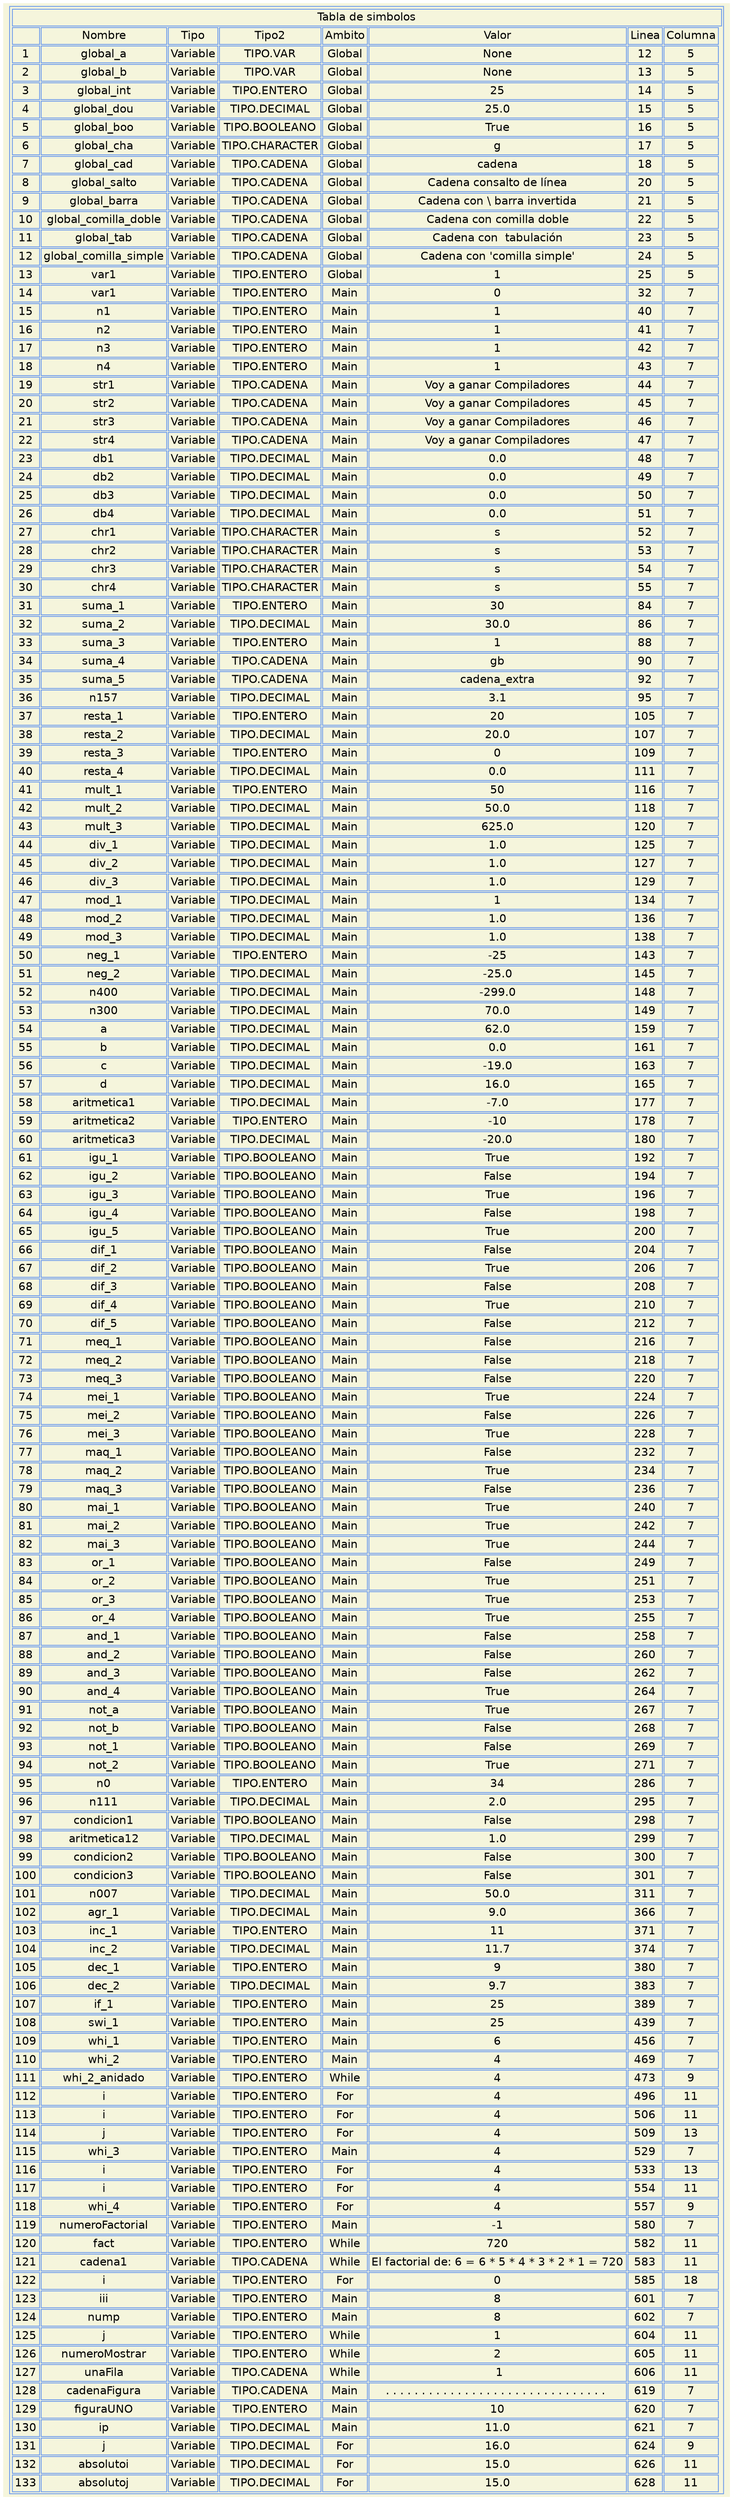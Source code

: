 digraph simbolos {
tbl [
 shape = plaintext, color=cornflowerblue,fillcolor=beige, style=filled,fontname = "helvetica"
label=<
<table  >
<tr> <td colspan='10'>Tabla de simbolos</td> </tr> 
<tr> <td> </td> <td>Nombre</td> <td>Tipo</td> <td>Tipo2</td> <td>Ambito</td> <td>Valor</td> <td>Linea</td> <td>Columna</td> </tr> 
<tr> <td>1</td> <td>global_a</td> <td>Variable</td> <td>TIPO.VAR</td> <td>Global</td> <td>None</td> <td>12</td> <td>5</td></tr> 
<tr> <td>2</td> <td>global_b</td> <td>Variable</td> <td>TIPO.VAR</td> <td>Global</td> <td>None</td> <td>13</td> <td>5</td></tr> 
<tr> <td>3</td> <td>global_int</td> <td>Variable</td> <td>TIPO.ENTERO</td> <td>Global</td> <td>25</td> <td>14</td> <td>5</td></tr> 
<tr> <td>4</td> <td>global_dou</td> <td>Variable</td> <td>TIPO.DECIMAL</td> <td>Global</td> <td>25.0</td> <td>15</td> <td>5</td></tr> 
<tr> <td>5</td> <td>global_boo</td> <td>Variable</td> <td>TIPO.BOOLEANO</td> <td>Global</td> <td>True</td> <td>16</td> <td>5</td></tr> 
<tr> <td>6</td> <td>global_cha</td> <td>Variable</td> <td>TIPO.CHARACTER</td> <td>Global</td> <td>g</td> <td>17</td> <td>5</td></tr> 
<tr> <td>7</td> <td>global_cad</td> <td>Variable</td> <td>TIPO.CADENA</td> <td>Global</td> <td>cadena</td> <td>18</td> <td>5</td></tr> 
<tr> <td>8</td> <td>global_salto</td> <td>Variable</td> <td>TIPO.CADENA</td> <td>Global</td> <td>Cadena con
salto de línea</td> <td>20</td> <td>5</td></tr> 
<tr> <td>9</td> <td>global_barra</td> <td>Variable</td> <td>TIPO.CADENA</td> <td>Global</td> <td>Cadena con \ barra invertida</td> <td>21</td> <td>5</td></tr> 
<tr> <td>10</td> <td>global_comilla_doble</td> <td>Variable</td> <td>TIPO.CADENA</td> <td>Global</td> <td>Cadena con comilla doble</td> <td>22</td> <td>5</td></tr> 
<tr> <td>11</td> <td>global_tab</td> <td>Variable</td> <td>TIPO.CADENA</td> <td>Global</td> <td>Cadena con 	 tabulación</td> <td>23</td> <td>5</td></tr> 
<tr> <td>12</td> <td>global_comilla_simple</td> <td>Variable</td> <td>TIPO.CADENA</td> <td>Global</td> <td>Cadena con 'comilla simple'</td> <td>24</td> <td>5</td></tr> 
<tr> <td>13</td> <td>var1</td> <td>Variable</td> <td>TIPO.ENTERO</td> <td>Global</td> <td>1</td> <td>25</td> <td>5</td></tr> 
<tr> <td>14</td> <td>var1</td> <td>Variable</td> <td>TIPO.ENTERO</td> <td>Main</td> <td>0</td> <td>32</td> <td>7</td></tr> 
<tr> <td>15</td> <td>n1</td> <td>Variable</td> <td>TIPO.ENTERO</td> <td>Main</td> <td>1</td> <td>40</td> <td>7</td></tr> 
<tr> <td>16</td> <td>n2</td> <td>Variable</td> <td>TIPO.ENTERO</td> <td>Main</td> <td>1</td> <td>41</td> <td>7</td></tr> 
<tr> <td>17</td> <td>n3</td> <td>Variable</td> <td>TIPO.ENTERO</td> <td>Main</td> <td>1</td> <td>42</td> <td>7</td></tr> 
<tr> <td>18</td> <td>n4</td> <td>Variable</td> <td>TIPO.ENTERO</td> <td>Main</td> <td>1</td> <td>43</td> <td>7</td></tr> 
<tr> <td>19</td> <td>str1</td> <td>Variable</td> <td>TIPO.CADENA</td> <td>Main</td> <td>Voy a ganar Compiladores</td> <td>44</td> <td>7</td></tr> 
<tr> <td>20</td> <td>str2</td> <td>Variable</td> <td>TIPO.CADENA</td> <td>Main</td> <td>Voy a ganar Compiladores</td> <td>45</td> <td>7</td></tr> 
<tr> <td>21</td> <td>str3</td> <td>Variable</td> <td>TIPO.CADENA</td> <td>Main</td> <td>Voy a ganar Compiladores</td> <td>46</td> <td>7</td></tr> 
<tr> <td>22</td> <td>str4</td> <td>Variable</td> <td>TIPO.CADENA</td> <td>Main</td> <td>Voy a ganar Compiladores</td> <td>47</td> <td>7</td></tr> 
<tr> <td>23</td> <td>db1</td> <td>Variable</td> <td>TIPO.DECIMAL</td> <td>Main</td> <td>0.0</td> <td>48</td> <td>7</td></tr> 
<tr> <td>24</td> <td>db2</td> <td>Variable</td> <td>TIPO.DECIMAL</td> <td>Main</td> <td>0.0</td> <td>49</td> <td>7</td></tr> 
<tr> <td>25</td> <td>db3</td> <td>Variable</td> <td>TIPO.DECIMAL</td> <td>Main</td> <td>0.0</td> <td>50</td> <td>7</td></tr> 
<tr> <td>26</td> <td>db4</td> <td>Variable</td> <td>TIPO.DECIMAL</td> <td>Main</td> <td>0.0</td> <td>51</td> <td>7</td></tr> 
<tr> <td>27</td> <td>chr1</td> <td>Variable</td> <td>TIPO.CHARACTER</td> <td>Main</td> <td>s</td> <td>52</td> <td>7</td></tr> 
<tr> <td>28</td> <td>chr2</td> <td>Variable</td> <td>TIPO.CHARACTER</td> <td>Main</td> <td>s</td> <td>53</td> <td>7</td></tr> 
<tr> <td>29</td> <td>chr3</td> <td>Variable</td> <td>TIPO.CHARACTER</td> <td>Main</td> <td>s</td> <td>54</td> <td>7</td></tr> 
<tr> <td>30</td> <td>chr4</td> <td>Variable</td> <td>TIPO.CHARACTER</td> <td>Main</td> <td>s</td> <td>55</td> <td>7</td></tr> 
<tr> <td>31</td> <td>suma_1</td> <td>Variable</td> <td>TIPO.ENTERO</td> <td>Main</td> <td>30</td> <td>84</td> <td>7</td></tr> 
<tr> <td>32</td> <td>suma_2</td> <td>Variable</td> <td>TIPO.DECIMAL</td> <td>Main</td> <td>30.0</td> <td>86</td> <td>7</td></tr> 
<tr> <td>33</td> <td>suma_3</td> <td>Variable</td> <td>TIPO.ENTERO</td> <td>Main</td> <td>1</td> <td>88</td> <td>7</td></tr> 
<tr> <td>34</td> <td>suma_4</td> <td>Variable</td> <td>TIPO.CADENA</td> <td>Main</td> <td>gb</td> <td>90</td> <td>7</td></tr> 
<tr> <td>35</td> <td>suma_5</td> <td>Variable</td> <td>TIPO.CADENA</td> <td>Main</td> <td>cadena_extra</td> <td>92</td> <td>7</td></tr> 
<tr> <td>36</td> <td>n157</td> <td>Variable</td> <td>TIPO.DECIMAL</td> <td>Main</td> <td>3.1</td> <td>95</td> <td>7</td></tr> 
<tr> <td>37</td> <td>resta_1</td> <td>Variable</td> <td>TIPO.ENTERO</td> <td>Main</td> <td>20</td> <td>105</td> <td>7</td></tr> 
<tr> <td>38</td> <td>resta_2</td> <td>Variable</td> <td>TIPO.DECIMAL</td> <td>Main</td> <td>20.0</td> <td>107</td> <td>7</td></tr> 
<tr> <td>39</td> <td>resta_3</td> <td>Variable</td> <td>TIPO.ENTERO</td> <td>Main</td> <td>0</td> <td>109</td> <td>7</td></tr> 
<tr> <td>40</td> <td>resta_4</td> <td>Variable</td> <td>TIPO.DECIMAL</td> <td>Main</td> <td>0.0</td> <td>111</td> <td>7</td></tr> 
<tr> <td>41</td> <td>mult_1</td> <td>Variable</td> <td>TIPO.ENTERO</td> <td>Main</td> <td>50</td> <td>116</td> <td>7</td></tr> 
<tr> <td>42</td> <td>mult_2</td> <td>Variable</td> <td>TIPO.DECIMAL</td> <td>Main</td> <td>50.0</td> <td>118</td> <td>7</td></tr> 
<tr> <td>43</td> <td>mult_3</td> <td>Variable</td> <td>TIPO.DECIMAL</td> <td>Main</td> <td>625.0</td> <td>120</td> <td>7</td></tr> 
<tr> <td>44</td> <td>div_1</td> <td>Variable</td> <td>TIPO.DECIMAL</td> <td>Main</td> <td>1.0</td> <td>125</td> <td>7</td></tr> 
<tr> <td>45</td> <td>div_2</td> <td>Variable</td> <td>TIPO.DECIMAL</td> <td>Main</td> <td>1.0</td> <td>127</td> <td>7</td></tr> 
<tr> <td>46</td> <td>div_3</td> <td>Variable</td> <td>TIPO.DECIMAL</td> <td>Main</td> <td>1.0</td> <td>129</td> <td>7</td></tr> 
<tr> <td>47</td> <td>mod_1</td> <td>Variable</td> <td>TIPO.DECIMAL</td> <td>Main</td> <td>1</td> <td>134</td> <td>7</td></tr> 
<tr> <td>48</td> <td>mod_2</td> <td>Variable</td> <td>TIPO.DECIMAL</td> <td>Main</td> <td>1.0</td> <td>136</td> <td>7</td></tr> 
<tr> <td>49</td> <td>mod_3</td> <td>Variable</td> <td>TIPO.DECIMAL</td> <td>Main</td> <td>1.0</td> <td>138</td> <td>7</td></tr> 
<tr> <td>50</td> <td>neg_1</td> <td>Variable</td> <td>TIPO.ENTERO</td> <td>Main</td> <td>-25</td> <td>143</td> <td>7</td></tr> 
<tr> <td>51</td> <td>neg_2</td> <td>Variable</td> <td>TIPO.DECIMAL</td> <td>Main</td> <td>-25.0</td> <td>145</td> <td>7</td></tr> 
<tr> <td>52</td> <td>n400</td> <td>Variable</td> <td>TIPO.DECIMAL</td> <td>Main</td> <td>-299.0</td> <td>148</td> <td>7</td></tr> 
<tr> <td>53</td> <td>n300</td> <td>Variable</td> <td>TIPO.DECIMAL</td> <td>Main</td> <td>70.0</td> <td>149</td> <td>7</td></tr> 
<tr> <td>54</td> <td>a</td> <td>Variable</td> <td>TIPO.DECIMAL</td> <td>Main</td> <td>62.0</td> <td>159</td> <td>7</td></tr> 
<tr> <td>55</td> <td>b</td> <td>Variable</td> <td>TIPO.DECIMAL</td> <td>Main</td> <td>0.0</td> <td>161</td> <td>7</td></tr> 
<tr> <td>56</td> <td>c</td> <td>Variable</td> <td>TIPO.DECIMAL</td> <td>Main</td> <td>-19.0</td> <td>163</td> <td>7</td></tr> 
<tr> <td>57</td> <td>d</td> <td>Variable</td> <td>TIPO.DECIMAL</td> <td>Main</td> <td>16.0</td> <td>165</td> <td>7</td></tr> 
<tr> <td>58</td> <td>aritmetica1</td> <td>Variable</td> <td>TIPO.DECIMAL</td> <td>Main</td> <td>-7.0</td> <td>177</td> <td>7</td></tr> 
<tr> <td>59</td> <td>aritmetica2</td> <td>Variable</td> <td>TIPO.ENTERO</td> <td>Main</td> <td>-10</td> <td>178</td> <td>7</td></tr> 
<tr> <td>60</td> <td>aritmetica3</td> <td>Variable</td> <td>TIPO.DECIMAL</td> <td>Main</td> <td>-20.0</td> <td>180</td> <td>7</td></tr> 
<tr> <td>61</td> <td>igu_1</td> <td>Variable</td> <td>TIPO.BOOLEANO</td> <td>Main</td> <td>True</td> <td>192</td> <td>7</td></tr> 
<tr> <td>62</td> <td>igu_2</td> <td>Variable</td> <td>TIPO.BOOLEANO</td> <td>Main</td> <td>False</td> <td>194</td> <td>7</td></tr> 
<tr> <td>63</td> <td>igu_3</td> <td>Variable</td> <td>TIPO.BOOLEANO</td> <td>Main</td> <td>True</td> <td>196</td> <td>7</td></tr> 
<tr> <td>64</td> <td>igu_4</td> <td>Variable</td> <td>TIPO.BOOLEANO</td> <td>Main</td> <td>False</td> <td>198</td> <td>7</td></tr> 
<tr> <td>65</td> <td>igu_5</td> <td>Variable</td> <td>TIPO.BOOLEANO</td> <td>Main</td> <td>True</td> <td>200</td> <td>7</td></tr> 
<tr> <td>66</td> <td>dif_1</td> <td>Variable</td> <td>TIPO.BOOLEANO</td> <td>Main</td> <td>False</td> <td>204</td> <td>7</td></tr> 
<tr> <td>67</td> <td>dif_2</td> <td>Variable</td> <td>TIPO.BOOLEANO</td> <td>Main</td> <td>True</td> <td>206</td> <td>7</td></tr> 
<tr> <td>68</td> <td>dif_3</td> <td>Variable</td> <td>TIPO.BOOLEANO</td> <td>Main</td> <td>False</td> <td>208</td> <td>7</td></tr> 
<tr> <td>69</td> <td>dif_4</td> <td>Variable</td> <td>TIPO.BOOLEANO</td> <td>Main</td> <td>True</td> <td>210</td> <td>7</td></tr> 
<tr> <td>70</td> <td>dif_5</td> <td>Variable</td> <td>TIPO.BOOLEANO</td> <td>Main</td> <td>False</td> <td>212</td> <td>7</td></tr> 
<tr> <td>71</td> <td>meq_1</td> <td>Variable</td> <td>TIPO.BOOLEANO</td> <td>Main</td> <td>False</td> <td>216</td> <td>7</td></tr> 
<tr> <td>72</td> <td>meq_2</td> <td>Variable</td> <td>TIPO.BOOLEANO</td> <td>Main</td> <td>False</td> <td>218</td> <td>7</td></tr> 
<tr> <td>73</td> <td>meq_3</td> <td>Variable</td> <td>TIPO.BOOLEANO</td> <td>Main</td> <td>False</td> <td>220</td> <td>7</td></tr> 
<tr> <td>74</td> <td>mei_1</td> <td>Variable</td> <td>TIPO.BOOLEANO</td> <td>Main</td> <td>True</td> <td>224</td> <td>7</td></tr> 
<tr> <td>75</td> <td>mei_2</td> <td>Variable</td> <td>TIPO.BOOLEANO</td> <td>Main</td> <td>False</td> <td>226</td> <td>7</td></tr> 
<tr> <td>76</td> <td>mei_3</td> <td>Variable</td> <td>TIPO.BOOLEANO</td> <td>Main</td> <td>True</td> <td>228</td> <td>7</td></tr> 
<tr> <td>77</td> <td>maq_1</td> <td>Variable</td> <td>TIPO.BOOLEANO</td> <td>Main</td> <td>False</td> <td>232</td> <td>7</td></tr> 
<tr> <td>78</td> <td>maq_2</td> <td>Variable</td> <td>TIPO.BOOLEANO</td> <td>Main</td> <td>True</td> <td>234</td> <td>7</td></tr> 
<tr> <td>79</td> <td>maq_3</td> <td>Variable</td> <td>TIPO.BOOLEANO</td> <td>Main</td> <td>False</td> <td>236</td> <td>7</td></tr> 
<tr> <td>80</td> <td>mai_1</td> <td>Variable</td> <td>TIPO.BOOLEANO</td> <td>Main</td> <td>True</td> <td>240</td> <td>7</td></tr> 
<tr> <td>81</td> <td>mai_2</td> <td>Variable</td> <td>TIPO.BOOLEANO</td> <td>Main</td> <td>True</td> <td>242</td> <td>7</td></tr> 
<tr> <td>82</td> <td>mai_3</td> <td>Variable</td> <td>TIPO.BOOLEANO</td> <td>Main</td> <td>True</td> <td>244</td> <td>7</td></tr> 
<tr> <td>83</td> <td>or_1</td> <td>Variable</td> <td>TIPO.BOOLEANO</td> <td>Main</td> <td>False</td> <td>249</td> <td>7</td></tr> 
<tr> <td>84</td> <td>or_2</td> <td>Variable</td> <td>TIPO.BOOLEANO</td> <td>Main</td> <td>True</td> <td>251</td> <td>7</td></tr> 
<tr> <td>85</td> <td>or_3</td> <td>Variable</td> <td>TIPO.BOOLEANO</td> <td>Main</td> <td>True</td> <td>253</td> <td>7</td></tr> 
<tr> <td>86</td> <td>or_4</td> <td>Variable</td> <td>TIPO.BOOLEANO</td> <td>Main</td> <td>True</td> <td>255</td> <td>7</td></tr> 
<tr> <td>87</td> <td>and_1</td> <td>Variable</td> <td>TIPO.BOOLEANO</td> <td>Main</td> <td>False</td> <td>258</td> <td>7</td></tr> 
<tr> <td>88</td> <td>and_2</td> <td>Variable</td> <td>TIPO.BOOLEANO</td> <td>Main</td> <td>False</td> <td>260</td> <td>7</td></tr> 
<tr> <td>89</td> <td>and_3</td> <td>Variable</td> <td>TIPO.BOOLEANO</td> <td>Main</td> <td>False</td> <td>262</td> <td>7</td></tr> 
<tr> <td>90</td> <td>and_4</td> <td>Variable</td> <td>TIPO.BOOLEANO</td> <td>Main</td> <td>True</td> <td>264</td> <td>7</td></tr> 
<tr> <td>91</td> <td>not_a</td> <td>Variable</td> <td>TIPO.BOOLEANO</td> <td>Main</td> <td>True</td> <td>267</td> <td>7</td></tr> 
<tr> <td>92</td> <td>not_b</td> <td>Variable</td> <td>TIPO.BOOLEANO</td> <td>Main</td> <td>False</td> <td>268</td> <td>7</td></tr> 
<tr> <td>93</td> <td>not_1</td> <td>Variable</td> <td>TIPO.BOOLEANO</td> <td>Main</td> <td>False</td> <td>269</td> <td>7</td></tr> 
<tr> <td>94</td> <td>not_2</td> <td>Variable</td> <td>TIPO.BOOLEANO</td> <td>Main</td> <td>True</td> <td>271</td> <td>7</td></tr> 
<tr> <td>95</td> <td>n0</td> <td>Variable</td> <td>TIPO.ENTERO</td> <td>Main</td> <td>34</td> <td>286</td> <td>7</td></tr> 
<tr> <td>96</td> <td>n111</td> <td>Variable</td> <td>TIPO.DECIMAL</td> <td>Main</td> <td>2.0</td> <td>295</td> <td>7</td></tr> 
<tr> <td>97</td> <td>condicion1</td> <td>Variable</td> <td>TIPO.BOOLEANO</td> <td>Main</td> <td>False</td> <td>298</td> <td>7</td></tr> 
<tr> <td>98</td> <td>aritmetica12</td> <td>Variable</td> <td>TIPO.DECIMAL</td> <td>Main</td> <td>1.0</td> <td>299</td> <td>7</td></tr> 
<tr> <td>99</td> <td>condicion2</td> <td>Variable</td> <td>TIPO.BOOLEANO</td> <td>Main</td> <td>False</td> <td>300</td> <td>7</td></tr> 
<tr> <td>100</td> <td>condicion3</td> <td>Variable</td> <td>TIPO.BOOLEANO</td> <td>Main</td> <td>False</td> <td>301</td> <td>7</td></tr> 
<tr> <td>101</td> <td>n007</td> <td>Variable</td> <td>TIPO.DECIMAL</td> <td>Main</td> <td>50.0</td> <td>311</td> <td>7</td></tr> 
<tr> <td>102</td> <td>agr_1</td> <td>Variable</td> <td>TIPO.DECIMAL</td> <td>Main</td> <td>9.0</td> <td>366</td> <td>7</td></tr> 
<tr> <td>103</td> <td>inc_1</td> <td>Variable</td> <td>TIPO.ENTERO</td> <td>Main</td> <td>11</td> <td>371</td> <td>7</td></tr> 
<tr> <td>104</td> <td>inc_2</td> <td>Variable</td> <td>TIPO.DECIMAL</td> <td>Main</td> <td>11.7</td> <td>374</td> <td>7</td></tr> 
<tr> <td>105</td> <td>dec_1</td> <td>Variable</td> <td>TIPO.ENTERO</td> <td>Main</td> <td>9</td> <td>380</td> <td>7</td></tr> 
<tr> <td>106</td> <td>dec_2</td> <td>Variable</td> <td>TIPO.DECIMAL</td> <td>Main</td> <td>9.7</td> <td>383</td> <td>7</td></tr> 
<tr> <td>107</td> <td>if_1</td> <td>Variable</td> <td>TIPO.ENTERO</td> <td>Main</td> <td>25</td> <td>389</td> <td>7</td></tr> 
<tr> <td>108</td> <td>swi_1</td> <td>Variable</td> <td>TIPO.ENTERO</td> <td>Main</td> <td>25</td> <td>439</td> <td>7</td></tr> 
<tr> <td>109</td> <td>whi_1</td> <td>Variable</td> <td>TIPO.ENTERO</td> <td>Main</td> <td>6</td> <td>456</td> <td>7</td></tr> 
<tr> <td>110</td> <td>whi_2</td> <td>Variable</td> <td>TIPO.ENTERO</td> <td>Main</td> <td>4</td> <td>469</td> <td>7</td></tr> 
<tr> <td>111</td> <td>whi_2_anidado</td> <td>Variable</td> <td>TIPO.ENTERO</td> <td>While</td> <td>4</td> <td>473</td> <td>9</td></tr> 
<tr> <td>112</td> <td>i</td> <td>Variable</td> <td>TIPO.ENTERO</td> <td>For</td> <td>4</td> <td>496</td> <td>11</td></tr> 
<tr> <td>113</td> <td>i</td> <td>Variable</td> <td>TIPO.ENTERO</td> <td>For</td> <td>4</td> <td>506</td> <td>11</td></tr> 
<tr> <td>114</td> <td>j</td> <td>Variable</td> <td>TIPO.ENTERO</td> <td>For</td> <td>4</td> <td>509</td> <td>13</td></tr> 
<tr> <td>115</td> <td>whi_3</td> <td>Variable</td> <td>TIPO.ENTERO</td> <td>Main</td> <td>4</td> <td>529</td> <td>7</td></tr> 
<tr> <td>116</td> <td>i</td> <td>Variable</td> <td>TIPO.ENTERO</td> <td>For</td> <td>4</td> <td>533</td> <td>13</td></tr> 
<tr> <td>117</td> <td>i</td> <td>Variable</td> <td>TIPO.ENTERO</td> <td>For</td> <td>4</td> <td>554</td> <td>11</td></tr> 
<tr> <td>118</td> <td>whi_4</td> <td>Variable</td> <td>TIPO.ENTERO</td> <td>For</td> <td>4</td> <td>557</td> <td>9</td></tr> 
<tr> <td>119</td> <td>numeroFactorial</td> <td>Variable</td> <td>TIPO.ENTERO</td> <td>Main</td> <td>-1</td> <td>580</td> <td>7</td></tr> 
<tr> <td>120</td> <td>fact</td> <td>Variable</td> <td>TIPO.ENTERO</td> <td>While</td> <td>720</td> <td>582</td> <td>11</td></tr> 
<tr> <td>121</td> <td>cadena1</td> <td>Variable</td> <td>TIPO.CADENA</td> <td>While</td> <td>El factorial de: 6 = 6 * 5 * 4 * 3 * 2 * 1 = 720</td> <td>583</td> <td>11</td></tr> 
<tr> <td>122</td> <td>i</td> <td>Variable</td> <td>TIPO.ENTERO</td> <td>For</td> <td>0</td> <td>585</td> <td>18</td></tr> 
<tr> <td>123</td> <td>iii</td> <td>Variable</td> <td>TIPO.ENTERO</td> <td>Main</td> <td>8</td> <td>601</td> <td>7</td></tr> 
<tr> <td>124</td> <td>nump</td> <td>Variable</td> <td>TIPO.ENTERO</td> <td>Main</td> <td>8</td> <td>602</td> <td>7</td></tr> 
<tr> <td>125</td> <td>j</td> <td>Variable</td> <td>TIPO.ENTERO</td> <td>While</td> <td>1</td> <td>604</td> <td>11</td></tr> 
<tr> <td>126</td> <td>numeroMostrar</td> <td>Variable</td> <td>TIPO.ENTERO</td> <td>While</td> <td>2</td> <td>605</td> <td>11</td></tr> 
<tr> <td>127</td> <td>unaFila</td> <td>Variable</td> <td>TIPO.CADENA</td> <td>While</td> <td> 1</td> <td>606</td> <td>11</td></tr> 
<tr> <td>128</td> <td>cadenaFigura</td> <td>Variable</td> <td>TIPO.CADENA</td> <td>Main</td> <td>. . . . . . . . . . . . . . . . . . . . . . . . . . . . . . . </td> <td>619</td> <td>7</td></tr> 
<tr> <td>129</td> <td>figuraUNO</td> <td>Variable</td> <td>TIPO.ENTERO</td> <td>Main</td> <td>10</td> <td>620</td> <td>7</td></tr> 
<tr> <td>130</td> <td>ip</td> <td>Variable</td> <td>TIPO.DECIMAL</td> <td>Main</td> <td>11.0</td> <td>621</td> <td>7</td></tr> 
<tr> <td>131</td> <td>j</td> <td>Variable</td> <td>TIPO.DECIMAL</td> <td>For</td> <td>16.0</td> <td>624</td> <td>9</td></tr> 
<tr> <td>132</td> <td>absolutoi</td> <td>Variable</td> <td>TIPO.DECIMAL</td> <td>For</td> <td>15.0</td> <td>626</td> <td>11</td></tr> 
<tr> <td>133</td> <td>absolutoj</td> <td>Variable</td> <td>TIPO.DECIMAL</td> <td>For</td> <td>15.0</td> <td>628</td> <td>11</td></tr> 
</table>
>];
}